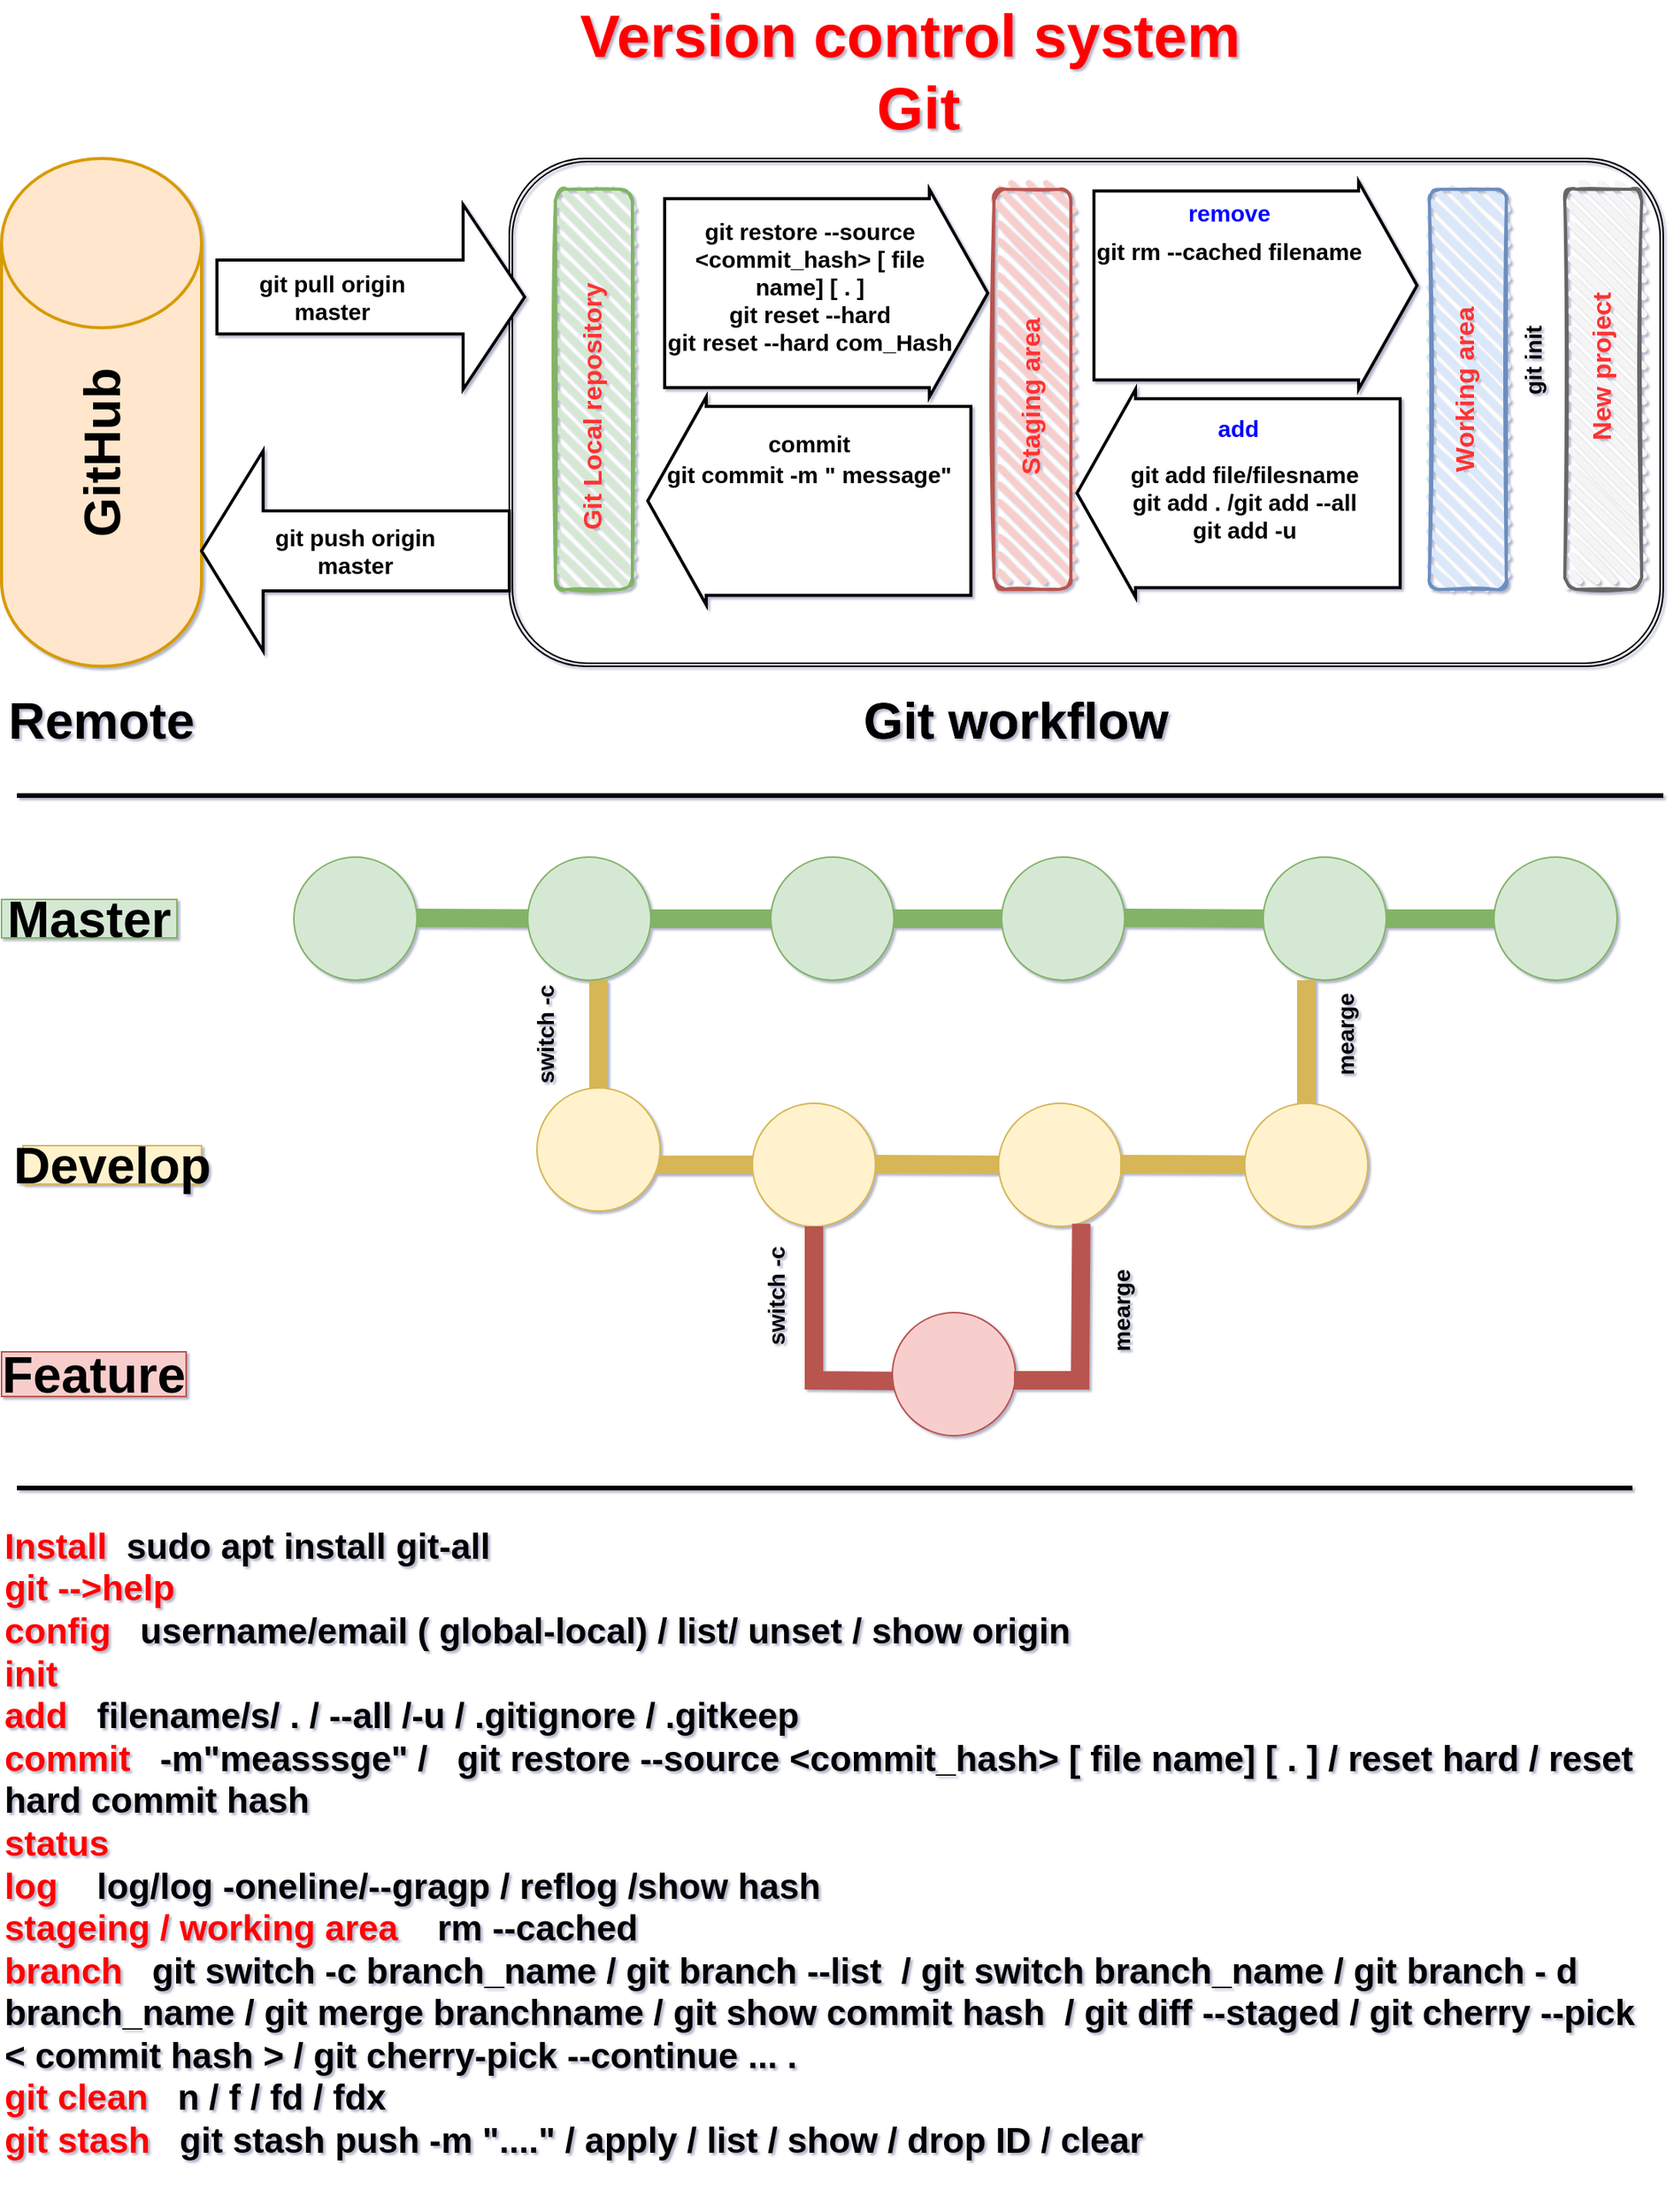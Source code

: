 <mxfile version="26.2.2">
  <diagram name="Page-1" id="6F00yjTFh1g3rE6nUgGW">
    <mxGraphModel dx="1874" dy="1180" grid="1" gridSize="10" guides="1" tooltips="1" connect="1" arrows="1" fold="1" page="1" pageScale="1" pageWidth="1100" pageHeight="850" math="0" shadow="1">
      <root>
        <mxCell id="0" />
        <mxCell id="1" parent="0" />
        <mxCell id="bntm4D_rKc7Rw0T1HECf-81" value="" style="rounded=1;whiteSpace=wrap;html=1;strokeWidth=2;fillWeight=4;hachureGap=8;hachureAngle=45;fillColor=#f5f5f5;sketch=1;strokeColor=#666666;fontColor=#333333;" parent="1" vertex="1">
          <mxGeometry x="1026" y="148" width="50" height="260" as="geometry" />
        </mxCell>
        <mxCell id="Vu9zZYgoUTgkKXihknub-8" value="" style="verticalLabelPosition=bottom;verticalAlign=top;html=1;strokeWidth=2;shape=mxgraph.arrows2.arrow;dy=0.09;dx=38;notch=0;" parent="1" vertex="1">
          <mxGeometry x="441" y="148" width="210" height="135" as="geometry" />
        </mxCell>
        <mxCell id="Vu9zZYgoUTgkKXihknub-24" value="" style="verticalLabelPosition=bottom;verticalAlign=top;html=1;strokeWidth=2;shape=mxgraph.arrows2.arrow;dy=0.09;dx=38;notch=0;rotation=-180;" parent="1" vertex="1">
          <mxGeometry x="430" y="283" width="210" height="135" as="geometry" />
        </mxCell>
        <mxCell id="Vu9zZYgoUTgkKXihknub-25" value="" style="verticalLabelPosition=bottom;verticalAlign=top;html=1;strokeWidth=2;shape=mxgraph.arrows2.arrow;dy=0.09;dx=38;notch=0;rotation=-180;" parent="1" vertex="1">
          <mxGeometry x="709" y="278" width="210" height="135" as="geometry" />
        </mxCell>
        <mxCell id="Vu9zZYgoUTgkKXihknub-26" value="" style="verticalLabelPosition=bottom;verticalAlign=top;html=1;strokeWidth=2;shape=mxgraph.arrows2.arrow;dy=0.09;dx=38;notch=0;" parent="1" vertex="1">
          <mxGeometry x="720" y="143" width="210" height="135" as="geometry" />
        </mxCell>
        <mxCell id="Vu9zZYgoUTgkKXihknub-2" value="" style="shape=ext;double=1;rounded=1;whiteSpace=wrap;html=1;fillColor=none;" parent="1" vertex="1">
          <mxGeometry x="340" y="128" width="750" height="330" as="geometry" />
        </mxCell>
        <mxCell id="Vu9zZYgoUTgkKXihknub-1" value="" style="rounded=1;whiteSpace=wrap;html=1;strokeWidth=2;fillWeight=4;hachureGap=8;hachureAngle=45;fillColor=#dae8fc;sketch=1;strokeColor=#6c8ebf;" parent="1" vertex="1">
          <mxGeometry x="938" y="148" width="50" height="260" as="geometry" />
        </mxCell>
        <mxCell id="Vu9zZYgoUTgkKXihknub-3" value="" style="strokeWidth=2;html=1;shape=mxgraph.flowchart.database;whiteSpace=wrap;fillColor=#ffe6cc;strokeColor=#d79b00;" parent="1" vertex="1">
          <mxGeometry x="10" y="128" width="130" height="330" as="geometry" />
        </mxCell>
        <mxCell id="Vu9zZYgoUTgkKXihknub-6" value="" style="verticalLabelPosition=bottom;verticalAlign=top;html=1;strokeWidth=2;shape=mxgraph.arrows2.arrow;dy=0.6;dx=40;notch=0;" parent="1" vertex="1">
          <mxGeometry x="150" y="158" width="200" height="120" as="geometry" />
        </mxCell>
        <mxCell id="Vu9zZYgoUTgkKXihknub-7" value="" style="verticalLabelPosition=bottom;verticalAlign=top;html=1;strokeWidth=2;shape=mxgraph.arrows2.arrow;dy=0.6;dx=40;notch=0;rotation=-180;" parent="1" vertex="1">
          <mxGeometry x="140" y="318" width="200" height="130" as="geometry" />
        </mxCell>
        <mxCell id="Vu9zZYgoUTgkKXihknub-9" value="" style="rounded=1;whiteSpace=wrap;html=1;strokeWidth=2;fillWeight=4;hachureGap=8;hachureAngle=45;fillColor=#f8cecc;sketch=1;strokeColor=#b85450;" parent="1" vertex="1">
          <mxGeometry x="655" y="148" width="50" height="260" as="geometry" />
        </mxCell>
        <mxCell id="Vu9zZYgoUTgkKXihknub-10" value="" style="rounded=1;whiteSpace=wrap;html=1;strokeWidth=2;fillWeight=4;hachureGap=8;hachureAngle=45;fillColor=#d5e8d4;sketch=1;strokeColor=#82b366;" parent="1" vertex="1">
          <mxGeometry x="370" y="148" width="50" height="260" as="geometry" />
        </mxCell>
        <mxCell id="Vu9zZYgoUTgkKXihknub-11" value="Remote" style="text;html=1;align=center;verticalAlign=middle;whiteSpace=wrap;rounded=0;fontStyle=1;fontSize=33;" parent="1" vertex="1">
          <mxGeometry x="45" y="478" width="60" height="30" as="geometry" />
        </mxCell>
        <mxCell id="Vu9zZYgoUTgkKXihknub-12" value="Git workflow&amp;nbsp;" style="text;html=1;align=center;verticalAlign=middle;whiteSpace=wrap;rounded=0;fontStyle=1;fontSize=33;" parent="1" vertex="1">
          <mxGeometry x="540" y="478" width="267.5" height="30" as="geometry" />
        </mxCell>
        <mxCell id="Vu9zZYgoUTgkKXihknub-15" value="&amp;nbsp;Git Local repository&amp;nbsp;" style="text;html=1;align=center;verticalAlign=middle;whiteSpace=wrap;rounded=0;fontStyle=1;fontSize=17;rotation=-90;fontColor=#FF3333;" parent="1" vertex="1">
          <mxGeometry x="286.25" y="274" width="217.5" height="30" as="geometry" />
        </mxCell>
        <mxCell id="Vu9zZYgoUTgkKXihknub-16" value="Staging area" style="text;html=1;align=center;verticalAlign=middle;whiteSpace=wrap;rounded=0;fontStyle=1;fontSize=17;rotation=-90;fontColor=#FF3333;" parent="1" vertex="1">
          <mxGeometry x="607.5" y="268" width="145" height="30" as="geometry" />
        </mxCell>
        <mxCell id="Vu9zZYgoUTgkKXihknub-17" value="Working area" style="text;html=1;align=center;verticalAlign=middle;whiteSpace=wrap;rounded=0;fontStyle=1;fontSize=17;rotation=-90;fontColor=#FF3333;" parent="1" vertex="1">
          <mxGeometry x="882" y="258" width="160" height="40" as="geometry" />
        </mxCell>
        <mxCell id="Vu9zZYgoUTgkKXihknub-18" value="git rm --cached filename" style="text;html=1;align=center;verticalAlign=middle;whiteSpace=wrap;rounded=0;fontStyle=1;fontSize=15;" parent="1" vertex="1">
          <mxGeometry x="712.5" y="173" width="190" height="30" as="geometry" />
        </mxCell>
        <mxCell id="Vu9zZYgoUTgkKXihknub-19" value="git push origin master" style="text;html=1;align=center;verticalAlign=middle;whiteSpace=wrap;rounded=0;fontStyle=1;fontSize=15;" parent="1" vertex="1">
          <mxGeometry x="185" y="368" width="110" height="30" as="geometry" />
        </mxCell>
        <mxCell id="Vu9zZYgoUTgkKXihknub-20" value="git pull origin master" style="text;html=1;align=center;verticalAlign=middle;whiteSpace=wrap;rounded=0;fontStyle=1;fontSize=15;" parent="1" vertex="1">
          <mxGeometry x="170" y="203" width="110" height="30" as="geometry" />
        </mxCell>
        <mxCell id="Vu9zZYgoUTgkKXihknub-28" value="commit" style="text;html=1;align=center;verticalAlign=middle;whiteSpace=wrap;rounded=0;fontStyle=1;fontSize=15;" parent="1" vertex="1">
          <mxGeometry x="480" y="298" width="110" height="30" as="geometry" />
        </mxCell>
        <mxCell id="Vu9zZYgoUTgkKXihknub-29" value="add" style="text;html=1;align=center;verticalAlign=middle;whiteSpace=wrap;rounded=0;fontStyle=1;fontSize=15;fontColor=#0000FF;" parent="1" vertex="1">
          <mxGeometry x="759" y="288" width="110" height="30" as="geometry" />
        </mxCell>
        <mxCell id="cpzoIUx0oCg_QAodKyI8-2" value="remove" style="text;html=1;align=center;verticalAlign=middle;whiteSpace=wrap;rounded=0;fontStyle=1;fontSize=15;fontColor=#0000FF;" parent="1" vertex="1">
          <mxGeometry x="752.5" y="148" width="110" height="30" as="geometry" />
        </mxCell>
        <mxCell id="cpzoIUx0oCg_QAodKyI8-3" value="git commit -m &quot; message&quot;" style="text;html=1;align=center;verticalAlign=middle;whiteSpace=wrap;rounded=0;fontStyle=1;fontSize=15;" parent="1" vertex="1">
          <mxGeometry x="430" y="318" width="210" height="30" as="geometry" />
        </mxCell>
        <mxCell id="cpzoIUx0oCg_QAodKyI8-4" value="git add file/filesname&lt;div&gt;git add . /git add --all&lt;/div&gt;&lt;div&gt;git add -u&lt;/div&gt;" style="text;html=1;align=center;verticalAlign=middle;whiteSpace=wrap;rounded=0;fontStyle=1;fontSize=15;" parent="1" vertex="1">
          <mxGeometry x="732.5" y="320.5" width="170" height="60" as="geometry" />
        </mxCell>
        <mxCell id="cpzoIUx0oCg_QAodKyI8-6" value="&lt;div&gt;&lt;strong&gt;git restore --source&lt;/strong&gt; &amp;lt;commit_hash&amp;gt; [ file name] [ . ]&lt;/div&gt;git reset --hard&lt;div&gt;&lt;div&gt;git reset --hard com_Hash&lt;/div&gt;&lt;/div&gt;" style="text;html=1;align=center;verticalAlign=middle;whiteSpace=wrap;rounded=0;fontStyle=1;fontSize=15;" parent="1" vertex="1">
          <mxGeometry x="435.5" y="183" width="199" height="55" as="geometry" />
        </mxCell>
        <mxCell id="bntm4D_rKc7Rw0T1HECf-14" value="" style="ellipse;whiteSpace=wrap;html=1;aspect=fixed;fillColor=#d5e8d4;strokeColor=#82b366;" parent="1" vertex="1">
          <mxGeometry x="200" y="582" width="80" height="80" as="geometry" />
        </mxCell>
        <mxCell id="bntm4D_rKc7Rw0T1HECf-16" value="" style="ellipse;whiteSpace=wrap;html=1;aspect=fixed;fillColor=#d5e8d4;strokeColor=#82b366;" parent="1" vertex="1">
          <mxGeometry x="660" y="582" width="80" height="80" as="geometry" />
        </mxCell>
        <mxCell id="bntm4D_rKc7Rw0T1HECf-17" value="" style="endArrow=none;html=1;rounded=0;strokeWidth=12;fillColor=#d5e8d4;strokeColor=#82b366;entryX=0;entryY=0.5;entryDx=0;entryDy=0;" parent="1" source="bntm4D_rKc7Rw0T1HECf-15" target="bntm4D_rKc7Rw0T1HECf-37" edge="1">
          <mxGeometry width="50" height="50" relative="1" as="geometry">
            <mxPoint x="280" y="621.5" as="sourcePoint" />
            <mxPoint x="430" y="622" as="targetPoint" />
          </mxGeometry>
        </mxCell>
        <mxCell id="bntm4D_rKc7Rw0T1HECf-18" value="" style="endArrow=none;html=1;rounded=0;strokeWidth=12;fillColor=#d5e8d4;strokeColor=#82b366;" parent="1" source="bntm4D_rKc7Rw0T1HECf-37" edge="1">
          <mxGeometry width="50" height="50" relative="1" as="geometry">
            <mxPoint x="510" y="621.5" as="sourcePoint" />
            <mxPoint x="660" y="622" as="targetPoint" />
          </mxGeometry>
        </mxCell>
        <mxCell id="bntm4D_rKc7Rw0T1HECf-19" value="" style="endArrow=none;html=1;rounded=0;strokeWidth=12;fillColor=#fff2cc;strokeColor=#d6b656;exitX=0.5;exitY=1;exitDx=0;exitDy=0;" parent="1" source="bntm4D_rKc7Rw0T1HECf-21" edge="1">
          <mxGeometry width="50" height="50" relative="1" as="geometry">
            <mxPoint x="408" y="712" as="sourcePoint" />
            <mxPoint x="508" y="782" as="targetPoint" />
            <Array as="points">
              <mxPoint x="398" y="782" />
            </Array>
          </mxGeometry>
        </mxCell>
        <mxCell id="bntm4D_rKc7Rw0T1HECf-20" value="" style="ellipse;whiteSpace=wrap;html=1;aspect=fixed;fillColor=#fff2cc;strokeColor=#d6b656;" parent="1" vertex="1">
          <mxGeometry x="498" y="742" width="80" height="80" as="geometry" />
        </mxCell>
        <mxCell id="bntm4D_rKc7Rw0T1HECf-22" value="" style="endArrow=none;html=1;rounded=0;strokeWidth=12;fillColor=#fff2cc;strokeColor=#d6b656;exitX=0.5;exitY=1;exitDx=0;exitDy=0;" parent="1" target="bntm4D_rKc7Rw0T1HECf-21" edge="1">
          <mxGeometry width="50" height="50" relative="1" as="geometry">
            <mxPoint x="398" y="662" as="sourcePoint" />
            <mxPoint x="508" y="782" as="targetPoint" />
            <Array as="points" />
          </mxGeometry>
        </mxCell>
        <mxCell id="bntm4D_rKc7Rw0T1HECf-21" value="" style="ellipse;whiteSpace=wrap;html=1;aspect=fixed;fillColor=#fff2cc;strokeColor=#d6b656;" parent="1" vertex="1">
          <mxGeometry x="358" y="732" width="80" height="80" as="geometry" />
        </mxCell>
        <mxCell id="bntm4D_rKc7Rw0T1HECf-23" value="" style="ellipse;whiteSpace=wrap;html=1;aspect=fixed;fillColor=#fff2cc;strokeColor=#d6b656;" parent="1" vertex="1">
          <mxGeometry x="658" y="742" width="80" height="80" as="geometry" />
        </mxCell>
        <mxCell id="bntm4D_rKc7Rw0T1HECf-24" value="" style="endArrow=none;html=1;rounded=0;strokeWidth=12;fillColor=#fff2cc;strokeColor=#d6b656;" parent="1" edge="1">
          <mxGeometry width="50" height="50" relative="1" as="geometry">
            <mxPoint x="578" y="781.5" as="sourcePoint" />
            <mxPoint x="658" y="782" as="targetPoint" />
          </mxGeometry>
        </mxCell>
        <mxCell id="bntm4D_rKc7Rw0T1HECf-25" value="" style="endArrow=none;html=1;rounded=0;strokeWidth=12;fillColor=#f8cecc;strokeColor=#b85450;exitX=0.5;exitY=1;exitDx=0;exitDy=0;" parent="1" source="bntm4D_rKc7Rw0T1HECf-20" edge="1">
          <mxGeometry width="50" height="50" relative="1" as="geometry">
            <mxPoint x="539" y="922" as="sourcePoint" />
            <mxPoint x="658" y="923" as="targetPoint" />
            <Array as="points">
              <mxPoint x="538" y="922" />
            </Array>
          </mxGeometry>
        </mxCell>
        <mxCell id="bntm4D_rKc7Rw0T1HECf-26" value="" style="ellipse;whiteSpace=wrap;html=1;aspect=fixed;fillColor=#f8cecc;strokeColor=#b85450;" parent="1" vertex="1">
          <mxGeometry x="589" y="878" width="80" height="80" as="geometry" />
        </mxCell>
        <mxCell id="bntm4D_rKc7Rw0T1HECf-29" value="" style="ellipse;whiteSpace=wrap;html=1;aspect=fixed;fillColor=#d5e8d4;strokeColor=#82b366;" parent="1" vertex="1">
          <mxGeometry x="830" y="582" width="80" height="80" as="geometry" />
        </mxCell>
        <mxCell id="bntm4D_rKc7Rw0T1HECf-30" value="" style="ellipse;whiteSpace=wrap;html=1;aspect=fixed;fillColor=#d5e8d4;strokeColor=#82b366;" parent="1" vertex="1">
          <mxGeometry x="980" y="582" width="80" height="80" as="geometry" />
        </mxCell>
        <mxCell id="bntm4D_rKc7Rw0T1HECf-31" value="" style="endArrow=none;html=1;rounded=0;strokeWidth=12;fillColor=#d5e8d4;strokeColor=#82b366;" parent="1" edge="1">
          <mxGeometry width="50" height="50" relative="1" as="geometry">
            <mxPoint x="740" y="621.5" as="sourcePoint" />
            <mxPoint x="830" y="622" as="targetPoint" />
          </mxGeometry>
        </mxCell>
        <mxCell id="bntm4D_rKc7Rw0T1HECf-32" value="" style="endArrow=none;html=1;rounded=0;strokeWidth=12;fillColor=#d5e8d4;strokeColor=#82b366;" parent="1" edge="1">
          <mxGeometry width="50" height="50" relative="1" as="geometry">
            <mxPoint x="910" y="622" as="sourcePoint" />
            <mxPoint x="980" y="622" as="targetPoint" />
          </mxGeometry>
        </mxCell>
        <mxCell id="bntm4D_rKc7Rw0T1HECf-33" value="" style="endArrow=none;html=1;rounded=0;strokeWidth=12;fillColor=#fff2cc;strokeColor=#d6b656;entryX=0.5;entryY=1;entryDx=0;entryDy=0;" parent="1" edge="1">
          <mxGeometry width="50" height="50" relative="1" as="geometry">
            <mxPoint x="737" y="781.5" as="sourcePoint" />
            <mxPoint x="858" y="662" as="targetPoint" />
            <Array as="points">
              <mxPoint x="858" y="782" />
            </Array>
          </mxGeometry>
        </mxCell>
        <mxCell id="bntm4D_rKc7Rw0T1HECf-34" value="" style="endArrow=none;html=1;rounded=0;strokeWidth=12;fillColor=#f8cecc;strokeColor=#b85450;entryX=0.672;entryY=0.978;entryDx=0;entryDy=0;entryPerimeter=0;" parent="1" target="bntm4D_rKc7Rw0T1HECf-23" edge="1">
          <mxGeometry width="50" height="50" relative="1" as="geometry">
            <mxPoint x="668" y="922" as="sourcePoint" />
            <mxPoint x="808" y="922.5" as="targetPoint" />
            <Array as="points">
              <mxPoint x="711" y="922" />
            </Array>
          </mxGeometry>
        </mxCell>
        <mxCell id="bntm4D_rKc7Rw0T1HECf-38" value="" style="endArrow=none;html=1;rounded=0;strokeWidth=12;fillColor=#d5e8d4;strokeColor=#82b366;" parent="1" target="bntm4D_rKc7Rw0T1HECf-37" edge="1">
          <mxGeometry width="50" height="50" relative="1" as="geometry">
            <mxPoint x="510" y="621.5" as="sourcePoint" />
            <mxPoint x="660" y="622" as="targetPoint" />
          </mxGeometry>
        </mxCell>
        <mxCell id="bntm4D_rKc7Rw0T1HECf-37" value="" style="ellipse;whiteSpace=wrap;html=1;aspect=fixed;fillColor=#d5e8d4;strokeColor=#82b366;" parent="1" vertex="1">
          <mxGeometry x="510" y="582" width="80" height="80" as="geometry" />
        </mxCell>
        <mxCell id="bntm4D_rKc7Rw0T1HECf-39" value="" style="endArrow=none;html=1;rounded=0;strokeWidth=12;fillColor=#d5e8d4;strokeColor=#82b366;" parent="1" target="bntm4D_rKc7Rw0T1HECf-15" edge="1">
          <mxGeometry width="50" height="50" relative="1" as="geometry">
            <mxPoint x="280" y="621.5" as="sourcePoint" />
            <mxPoint x="430" y="622" as="targetPoint" />
          </mxGeometry>
        </mxCell>
        <mxCell id="bntm4D_rKc7Rw0T1HECf-15" value="" style="ellipse;whiteSpace=wrap;html=1;aspect=fixed;fillColor=#d5e8d4;strokeColor=#82b366;" parent="1" vertex="1">
          <mxGeometry x="352" y="582" width="80" height="80" as="geometry" />
        </mxCell>
        <mxCell id="bntm4D_rKc7Rw0T1HECf-40" value="" style="ellipse;whiteSpace=wrap;html=1;aspect=fixed;fillColor=#fff2cc;strokeColor=#d6b656;" parent="1" vertex="1">
          <mxGeometry x="818" y="742" width="80" height="80" as="geometry" />
        </mxCell>
        <mxCell id="bntm4D_rKc7Rw0T1HECf-55" value="Master" style="text;html=1;align=center;verticalAlign=middle;whiteSpace=wrap;rounded=0;fontStyle=1;fontSize=33;fillColor=#d5e8d4;strokeColor=#82b366;" parent="1" vertex="1">
          <mxGeometry x="10" y="609.5" width="114" height="25" as="geometry" />
        </mxCell>
        <mxCell id="bntm4D_rKc7Rw0T1HECf-56" value="Develop" style="text;html=1;align=center;verticalAlign=middle;whiteSpace=wrap;rounded=0;fontStyle=1;fontSize=33;fillColor=#fff2cc;strokeColor=#d6b656;" parent="1" vertex="1">
          <mxGeometry x="24" y="769.5" width="116" height="25" as="geometry" />
        </mxCell>
        <mxCell id="bntm4D_rKc7Rw0T1HECf-57" value="Feature" style="text;html=1;align=center;verticalAlign=middle;whiteSpace=wrap;rounded=0;fontStyle=1;fontSize=33;fillColor=#f8cecc;strokeColor=#b85450;" parent="1" vertex="1">
          <mxGeometry x="10" y="903.5" width="120" height="29" as="geometry" />
        </mxCell>
        <mxCell id="bntm4D_rKc7Rw0T1HECf-67" value="Git workflow&amp;nbsp;" style="text;html=1;align=center;verticalAlign=middle;whiteSpace=wrap;rounded=0;fontStyle=1;fontSize=33;" parent="1" vertex="1">
          <mxGeometry x="540" y="478" width="267.5" height="30" as="geometry" />
        </mxCell>
        <mxCell id="bntm4D_rKc7Rw0T1HECf-68" value="&lt;font style=&quot;color: rgb(255, 0, 0);&quot;&gt;Version control system&amp;nbsp;&lt;/font&gt;&lt;div&gt;&lt;font style=&quot;color: rgb(255, 0, 0);&quot;&gt;Git&lt;/font&gt;&lt;/div&gt;" style="text;html=1;align=center;verticalAlign=middle;whiteSpace=wrap;rounded=0;fontStyle=1;fontSize=39;" parent="1" vertex="1">
          <mxGeometry x="352" y="42" width="508" height="60" as="geometry" />
        </mxCell>
        <mxCell id="bntm4D_rKc7Rw0T1HECf-73" value="&lt;div&gt;&lt;font style=&quot;color: rgb(255, 0, 0);&quot;&gt;Install&amp;nbsp;&amp;nbsp;&lt;/font&gt;&lt;font style=&quot;color: rgb(0, 0, 0);&quot;&gt;sudo apt install git-all&lt;/font&gt;&lt;/div&gt;&lt;div&gt;&lt;span style=&quot;background-color: transparent;&quot;&gt;&lt;font style=&quot;color: rgb(255, 0, 0);&quot;&gt;git --&amp;gt;help&lt;/font&gt;&lt;/span&gt;&lt;/div&gt;&lt;div&gt;&lt;font style=&quot;color: rgb(255, 0, 0);&quot;&gt;config&lt;/font&gt;&lt;font style=&quot;color: rgb(0, 0, 0);&quot;&gt;&amp;nbsp; &amp;nbsp;username/email ( global-local) / list/ unset / show origin&lt;/font&gt;&lt;/div&gt;&lt;div&gt;&lt;font style=&quot;color: rgb(255, 0, 0);&quot;&gt;init&lt;/font&gt;&lt;font style=&quot;color: rgb(0, 0, 0);&quot;&gt;&amp;nbsp;&lt;/font&gt;&lt;/div&gt;&lt;div&gt;&lt;font style=&quot;color: rgb(255, 0, 0);&quot;&gt;add&lt;/font&gt;&lt;font style=&quot;color: rgb(0, 0, 0);&quot;&gt;&amp;nbsp; &amp;nbsp;filename/s/ . / --all /-u / .gitignore / .gitkeep&lt;/font&gt;&lt;/div&gt;&lt;div&gt;&lt;font style=&quot;color: rgb(255, 0, 0);&quot;&gt;commit&lt;/font&gt;&lt;font style=&quot;color: rgb(0, 0, 0);&quot;&gt;&amp;nbsp; &amp;nbsp;-m&quot;measssge&quot; /&amp;nbsp; &amp;nbsp;&lt;strong style=&quot;background-color: transparent;&quot;&gt;git restore --source&lt;/strong&gt;&lt;span style=&quot;background-color: transparent;&quot;&gt; &amp;lt;commit_hash&amp;gt; [ file name] [ . ] / reset hard / reset hard commit hash&lt;/span&gt;&lt;/font&gt;&lt;/div&gt;&lt;div&gt;&lt;font style=&quot;color: rgb(255, 0, 0);&quot;&gt;status&lt;/font&gt;&lt;/div&gt;&lt;div&gt;&lt;font style=&quot;color: rgb(255, 0, 0);&quot;&gt;log&lt;/font&gt;&lt;font style=&quot;color: rgb(0, 0, 0);&quot;&gt;&amp;nbsp; &amp;nbsp; log/log -oneline/--gragp / reflog /show hash&lt;/font&gt;&lt;/div&gt;&lt;div&gt;&lt;font style=&quot;color: rgb(255, 0, 0);&quot;&gt;stageing / working area&lt;/font&gt;&lt;font style=&quot;color: rgb(0, 0, 0);&quot;&gt;&amp;nbsp; &amp;nbsp; rm --cached&lt;/font&gt;&lt;/div&gt;&lt;div&gt;&lt;font style=&quot;color: rgb(255, 0, 0);&quot;&gt;branch&lt;/font&gt;&lt;font style=&quot;color: rgb(0, 0, 0);&quot;&gt;&amp;nbsp; &amp;nbsp;&lt;strong style=&quot;background-color: transparent;&quot;&gt;git switch -c&lt;/strong&gt;&lt;span style=&quot;background-color: transparent;&quot;&gt; branch_name /&amp;nbsp;&lt;/span&gt;&lt;strong style=&quot;background-color: transparent;&quot;&gt;git branch --list&lt;/strong&gt;&lt;span style=&quot;background-color: transparent;&quot;&gt;&amp;nbsp; /&amp;nbsp;&lt;/span&gt;&lt;strong style=&quot;background-color: transparent;&quot;&gt;git switch&lt;/strong&gt;&lt;span style=&quot;background-color: transparent;&quot;&gt; branch_name /&amp;nbsp;&lt;/span&gt;&lt;strong style=&quot;background-color: transparent;&quot;&gt;git branch - d&lt;/strong&gt;&lt;span style=&quot;background-color: transparent;&quot;&gt;&amp;nbsp; branch_name /&amp;nbsp;&lt;/span&gt;&lt;span style=&quot;background-color: transparent;&quot;&gt;git merge branchname /&amp;nbsp;&lt;/span&gt;&lt;strong style=&quot;background-color: transparent;&quot;&gt;git show&lt;/strong&gt;&lt;span style=&quot;background-color: transparent;&quot;&gt; commit hash&amp;nbsp; /&amp;nbsp;&lt;/span&gt;&lt;span style=&quot;background-color: transparent;&quot;&gt;git diff --staged /&amp;nbsp;&lt;/span&gt;&lt;span style=&quot;background-color: transparent;&quot;&gt;git cherry --pick &amp;lt; commit hash &amp;gt; /&amp;nbsp;&lt;/span&gt;&lt;span style=&quot;background-color: transparent;&quot;&gt;git cherry-pick --continue&lt;/span&gt;&lt;span style=&quot;background-color: transparent;&quot;&gt;&amp;nbsp;... .&amp;nbsp;&lt;/span&gt;&lt;/font&gt;&lt;/div&gt;&lt;div&gt;&lt;font style=&quot;color: rgb(255, 0, 0);&quot;&gt;git clean&lt;/font&gt;&lt;font style=&quot;color: rgb(0, 0, 0);&quot;&gt;&amp;nbsp; &amp;nbsp;n / f / fd / fdx&amp;nbsp;&lt;/font&gt;&lt;/div&gt;&lt;div&gt;&lt;font style=&quot;color: rgb(255, 0, 0);&quot;&gt;git stash&lt;/font&gt;&lt;font style=&quot;color: rgb(0, 0, 0);&quot;&gt;&amp;nbsp; &amp;nbsp;git stash push -m &quot;....&quot; / apply / list / show / drop ID / clear&lt;/font&gt;&lt;/div&gt;&lt;div&gt;&lt;br&gt;&lt;/div&gt;" style="text;html=1;align=left;verticalAlign=middle;whiteSpace=wrap;rounded=0;fontStyle=1;fontSize=23;fontColor=#FF0000;" parent="1" vertex="1">
          <mxGeometry x="10" y="1052" width="1070" height="370" as="geometry" />
        </mxCell>
        <mxCell id="bntm4D_rKc7Rw0T1HECf-74" value="" style="endArrow=none;html=1;rounded=0;strokeWidth=3;" parent="1" edge="1">
          <mxGeometry width="50" height="50" relative="1" as="geometry">
            <mxPoint x="20" y="992" as="sourcePoint" />
            <mxPoint x="1070" y="992" as="targetPoint" />
          </mxGeometry>
        </mxCell>
        <mxCell id="bntm4D_rKc7Rw0T1HECf-75" value="" style="endArrow=none;html=1;rounded=0;strokeWidth=3;" parent="1" edge="1">
          <mxGeometry width="50" height="50" relative="1" as="geometry">
            <mxPoint x="20" y="542" as="sourcePoint" />
            <mxPoint x="1090" y="542" as="targetPoint" />
          </mxGeometry>
        </mxCell>
        <mxCell id="bntm4D_rKc7Rw0T1HECf-77" style="edgeStyle=orthogonalEdgeStyle;rounded=0;orthogonalLoop=1;jettySize=auto;html=1;exitX=0.5;exitY=1;exitDx=0;exitDy=0;" parent="1" source="bntm4D_rKc7Rw0T1HECf-56" target="bntm4D_rKc7Rw0T1HECf-56" edge="1">
          <mxGeometry relative="1" as="geometry" />
        </mxCell>
        <mxCell id="bntm4D_rKc7Rw0T1HECf-80" value="New project" style="text;html=1;align=center;verticalAlign=middle;whiteSpace=wrap;rounded=0;fontStyle=1;fontSize=17;rotation=-90;fontColor=#FF3333;" parent="1" vertex="1">
          <mxGeometry x="971" y="243" width="160" height="40" as="geometry" />
        </mxCell>
        <mxCell id="bntm4D_rKc7Rw0T1HECf-82" value="git init" style="text;html=1;align=center;verticalAlign=middle;whiteSpace=wrap;rounded=0;fontStyle=1;fontSize=15;fontColor=#000000;rotation=-90;" parent="1" vertex="1">
          <mxGeometry x="950" y="244" width="110" height="30" as="geometry" />
        </mxCell>
        <mxCell id="bntm4D_rKc7Rw0T1HECf-83" value="switch -c" style="text;html=1;align=center;verticalAlign=middle;whiteSpace=wrap;rounded=0;fontStyle=1;fontSize=15;rotation=-90;" parent="1" vertex="1">
          <mxGeometry x="308" y="682" width="110" height="30" as="geometry" />
        </mxCell>
        <mxCell id="bntm4D_rKc7Rw0T1HECf-84" value="mearge" style="text;html=1;align=center;verticalAlign=middle;whiteSpace=wrap;rounded=0;fontStyle=1;fontSize=15;rotation=-90;" parent="1" vertex="1">
          <mxGeometry x="828" y="682" width="110" height="30" as="geometry" />
        </mxCell>
        <mxCell id="bntm4D_rKc7Rw0T1HECf-85" value="mearge" style="text;html=1;align=center;verticalAlign=middle;whiteSpace=wrap;rounded=0;fontStyle=1;fontSize=15;rotation=-90;" parent="1" vertex="1">
          <mxGeometry x="682.5" y="862" width="110" height="30" as="geometry" />
        </mxCell>
        <mxCell id="bntm4D_rKc7Rw0T1HECf-86" value="switch -c" style="text;html=1;align=center;verticalAlign=middle;whiteSpace=wrap;rounded=0;fontStyle=1;fontSize=15;rotation=-90;" parent="1" vertex="1">
          <mxGeometry x="458" y="852" width="110" height="30" as="geometry" />
        </mxCell>
        <mxCell id="J0mvgHkz-JAgLLJ5mPYh-1" value="GitHub" style="text;html=1;align=center;verticalAlign=middle;whiteSpace=wrap;rounded=0;fontStyle=1;fontSize=33;rotation=-90;" vertex="1" parent="1">
          <mxGeometry x="45" y="304" width="60" height="30" as="geometry" />
        </mxCell>
      </root>
    </mxGraphModel>
  </diagram>
</mxfile>
